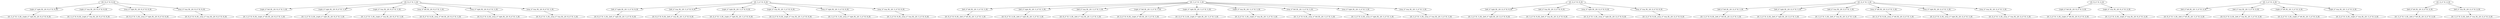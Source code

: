 strict digraph  {
"[(0, 0)_A^(0, 0)_B]";
"[right_A^right_B]__[(0, 0)_A^(0, 0)_B]";
"[(0, 1)_A^(0, 1)_B]__[right_A^right_B]__[(0, 0)_A^(0, 0)_B]";
"[right_A^stay_B]__[(0, 0)_A^(0, 0)_B]";
"[(0, 1)_A^(0, 0)_B]__[right_A^stay_B]__[(0, 0)_A^(0, 0)_B]";
"[stay_A^right_B]__[(0, 0)_A^(0, 0)_B]";
"[(0, 0)_A^(0, 1)_B]__[stay_A^right_B]__[(0, 0)_A^(0, 0)_B]";
"[stay_A^stay_B]__[(0, 0)_A^(0, 0)_B]";
"[(0, 0)_A^(0, 0)_B]__[stay_A^stay_B]__[(0, 0)_A^(0, 0)_B]";
"[(0, 0)_A^(0, 1)_B]";
"[right_A^left_B]__[(0, 0)_A^(0, 1)_B]";
"[(0, 1)_A^(0, 0)_B]__[right_A^left_B]__[(0, 0)_A^(0, 1)_B]";
"[right_A^right_B]__[(0, 0)_A^(0, 1)_B]";
"[(0, 1)_A^(0, 2)_B]__[right_A^right_B]__[(0, 0)_A^(0, 1)_B]";
"[right_A^stay_B]__[(0, 0)_A^(0, 1)_B]";
"[(0, 1)_A^(0, 1)_B]__[right_A^stay_B]__[(0, 0)_A^(0, 1)_B]";
"[stay_A^left_B]__[(0, 0)_A^(0, 1)_B]";
"[(0, 0)_A^(0, 0)_B]__[stay_A^left_B]__[(0, 0)_A^(0, 1)_B]";
"[stay_A^right_B]__[(0, 0)_A^(0, 1)_B]";
"[(0, 0)_A^(0, 2)_B]__[stay_A^right_B]__[(0, 0)_A^(0, 1)_B]";
"[stay_A^stay_B]__[(0, 0)_A^(0, 1)_B]";
"[(0, 0)_A^(0, 1)_B]__[stay_A^stay_B]__[(0, 0)_A^(0, 1)_B]";
"[(0, 1)_A^(0, 0)_B]";
"[left_A^right_B]__[(0, 1)_A^(0, 0)_B]";
"[(0, 0)_A^(0, 1)_B]__[left_A^right_B]__[(0, 1)_A^(0, 0)_B]";
"[left_A^stay_B]__[(0, 1)_A^(0, 0)_B]";
"[(0, 0)_A^(0, 0)_B]__[left_A^stay_B]__[(0, 1)_A^(0, 0)_B]";
"[right_A^right_B]__[(0, 1)_A^(0, 0)_B]";
"[(0, 2)_A^(0, 1)_B]__[right_A^right_B]__[(0, 1)_A^(0, 0)_B]";
"[right_A^stay_B]__[(0, 1)_A^(0, 0)_B]";
"[(0, 2)_A^(0, 0)_B]__[right_A^stay_B]__[(0, 1)_A^(0, 0)_B]";
"[stay_A^right_B]__[(0, 1)_A^(0, 0)_B]";
"[(0, 1)_A^(0, 1)_B]__[stay_A^right_B]__[(0, 1)_A^(0, 0)_B]";
"[stay_A^stay_B]__[(0, 1)_A^(0, 0)_B]";
"[(0, 1)_A^(0, 0)_B]__[stay_A^stay_B]__[(0, 1)_A^(0, 0)_B]";
"[(0, 1)_A^(0, 1)_B]";
"[left_A^left_B]__[(0, 1)_A^(0, 1)_B]";
"[(0, 0)_A^(0, 0)_B]__[left_A^left_B]__[(0, 1)_A^(0, 1)_B]";
"[left_A^right_B]__[(0, 1)_A^(0, 1)_B]";
"[(0, 0)_A^(0, 2)_B]__[left_A^right_B]__[(0, 1)_A^(0, 1)_B]";
"[left_A^stay_B]__[(0, 1)_A^(0, 1)_B]";
"[(0, 0)_A^(0, 1)_B]__[left_A^stay_B]__[(0, 1)_A^(0, 1)_B]";
"[right_A^left_B]__[(0, 1)_A^(0, 1)_B]";
"[(0, 2)_A^(0, 0)_B]__[right_A^left_B]__[(0, 1)_A^(0, 1)_B]";
"[right_A^right_B]__[(0, 1)_A^(0, 1)_B]";
"[(0, 2)_A^(0, 2)_B]__[right_A^right_B]__[(0, 1)_A^(0, 1)_B]";
"[right_A^stay_B]__[(0, 1)_A^(0, 1)_B]";
"[(0, 2)_A^(0, 1)_B]__[right_A^stay_B]__[(0, 1)_A^(0, 1)_B]";
"[stay_A^left_B]__[(0, 1)_A^(0, 1)_B]";
"[(0, 1)_A^(0, 0)_B]__[stay_A^left_B]__[(0, 1)_A^(0, 1)_B]";
"[stay_A^right_B]__[(0, 1)_A^(0, 1)_B]";
"[(0, 1)_A^(0, 2)_B]__[stay_A^right_B]__[(0, 1)_A^(0, 1)_B]";
"[stay_A^stay_B]__[(0, 1)_A^(0, 1)_B]";
"[(0, 1)_A^(0, 1)_B]__[stay_A^stay_B]__[(0, 1)_A^(0, 1)_B]";
"[(0, 2)_A^(0, 0)_B]";
"[left_A^right_B]__[(0, 2)_A^(0, 0)_B]";
"[(0, 1)_A^(0, 1)_B]__[left_A^right_B]__[(0, 2)_A^(0, 0)_B]";
"[left_A^stay_B]__[(0, 2)_A^(0, 0)_B]";
"[(0, 1)_A^(0, 0)_B]__[left_A^stay_B]__[(0, 2)_A^(0, 0)_B]";
"[stay_A^right_B]__[(0, 2)_A^(0, 0)_B]";
"[(0, 2)_A^(0, 1)_B]__[stay_A^right_B]__[(0, 2)_A^(0, 0)_B]";
"[stay_A^stay_B]__[(0, 2)_A^(0, 0)_B]";
"[(0, 2)_A^(0, 0)_B]__[stay_A^stay_B]__[(0, 2)_A^(0, 0)_B]";
"[(0, 2)_A^(0, 1)_B]";
"[left_A^left_B]__[(0, 2)_A^(0, 1)_B]";
"[(0, 1)_A^(0, 0)_B]__[left_A^left_B]__[(0, 2)_A^(0, 1)_B]";
"[left_A^right_B]__[(0, 2)_A^(0, 1)_B]";
"[(0, 1)_A^(0, 2)_B]__[left_A^right_B]__[(0, 2)_A^(0, 1)_B]";
"[left_A^stay_B]__[(0, 2)_A^(0, 1)_B]";
"[(0, 1)_A^(0, 1)_B]__[left_A^stay_B]__[(0, 2)_A^(0, 1)_B]";
"[stay_A^left_B]__[(0, 2)_A^(0, 1)_B]";
"[(0, 2)_A^(0, 0)_B]__[stay_A^left_B]__[(0, 2)_A^(0, 1)_B]";
"[stay_A^right_B]__[(0, 2)_A^(0, 1)_B]";
"[(0, 2)_A^(0, 2)_B]__[stay_A^right_B]__[(0, 2)_A^(0, 1)_B]";
"[stay_A^stay_B]__[(0, 2)_A^(0, 1)_B]";
"[(0, 2)_A^(0, 1)_B]__[stay_A^stay_B]__[(0, 2)_A^(0, 1)_B]";
"[(0, 0)_A^(0, 2)_B]";
"[right_A^left_B]__[(0, 0)_A^(0, 2)_B]";
"[(0, 1)_A^(0, 1)_B]__[right_A^left_B]__[(0, 0)_A^(0, 2)_B]";
"[right_A^stay_B]__[(0, 0)_A^(0, 2)_B]";
"[(0, 1)_A^(0, 2)_B]__[right_A^stay_B]__[(0, 0)_A^(0, 2)_B]";
"[(0, 1)_A^(0, 2)_B]";
"[left_A^left_B]__[(0, 1)_A^(0, 2)_B]";
"[(0, 0)_A^(0, 1)_B]__[left_A^left_B]__[(0, 1)_A^(0, 2)_B]";
"[left_A^stay_B]__[(0, 1)_A^(0, 2)_B]";
"[(0, 0)_A^(0, 2)_B]__[left_A^stay_B]__[(0, 1)_A^(0, 2)_B]";
"[right_A^left_B]__[(0, 1)_A^(0, 2)_B]";
"[(0, 2)_A^(0, 1)_B]__[right_A^left_B]__[(0, 1)_A^(0, 2)_B]";
"[right_A^stay_B]__[(0, 1)_A^(0, 2)_B]";
"[(0, 2)_A^(0, 2)_B]__[right_A^stay_B]__[(0, 1)_A^(0, 2)_B]";
"[(0, 2)_A^(0, 2)_B]";
"[left_A^left_B]__[(0, 2)_A^(0, 2)_B]";
"[(0, 1)_A^(0, 1)_B]__[left_A^left_B]__[(0, 2)_A^(0, 2)_B]";
"[left_A^stay_B]__[(0, 2)_A^(0, 2)_B]";
"[(0, 1)_A^(0, 2)_B]__[left_A^stay_B]__[(0, 2)_A^(0, 2)_B]";
"[(0, 0)_A^(0, 0)_B]" -> "[right_A^right_B]__[(0, 0)_A^(0, 0)_B]";
"[(0, 0)_A^(0, 0)_B]" -> "[right_A^stay_B]__[(0, 0)_A^(0, 0)_B]";
"[(0, 0)_A^(0, 0)_B]" -> "[stay_A^right_B]__[(0, 0)_A^(0, 0)_B]";
"[(0, 0)_A^(0, 0)_B]" -> "[stay_A^stay_B]__[(0, 0)_A^(0, 0)_B]";
"[right_A^right_B]__[(0, 0)_A^(0, 0)_B]" -> "[(0, 1)_A^(0, 1)_B]__[right_A^right_B]__[(0, 0)_A^(0, 0)_B]"  [weight="1.0"];
"[right_A^stay_B]__[(0, 0)_A^(0, 0)_B]" -> "[(0, 1)_A^(0, 0)_B]__[right_A^stay_B]__[(0, 0)_A^(0, 0)_B]"  [weight="1.0"];
"[stay_A^right_B]__[(0, 0)_A^(0, 0)_B]" -> "[(0, 0)_A^(0, 1)_B]__[stay_A^right_B]__[(0, 0)_A^(0, 0)_B]"  [weight="1.0"];
"[stay_A^stay_B]__[(0, 0)_A^(0, 0)_B]" -> "[(0, 0)_A^(0, 0)_B]__[stay_A^stay_B]__[(0, 0)_A^(0, 0)_B]"  [weight="1.0"];
"[(0, 0)_A^(0, 1)_B]" -> "[right_A^left_B]__[(0, 0)_A^(0, 1)_B]";
"[(0, 0)_A^(0, 1)_B]" -> "[right_A^right_B]__[(0, 0)_A^(0, 1)_B]";
"[(0, 0)_A^(0, 1)_B]" -> "[right_A^stay_B]__[(0, 0)_A^(0, 1)_B]";
"[(0, 0)_A^(0, 1)_B]" -> "[stay_A^left_B]__[(0, 0)_A^(0, 1)_B]";
"[(0, 0)_A^(0, 1)_B]" -> "[stay_A^right_B]__[(0, 0)_A^(0, 1)_B]";
"[(0, 0)_A^(0, 1)_B]" -> "[stay_A^stay_B]__[(0, 0)_A^(0, 1)_B]";
"[right_A^left_B]__[(0, 0)_A^(0, 1)_B]" -> "[(0, 1)_A^(0, 0)_B]__[right_A^left_B]__[(0, 0)_A^(0, 1)_B]"  [weight="1.0"];
"[right_A^right_B]__[(0, 0)_A^(0, 1)_B]" -> "[(0, 1)_A^(0, 2)_B]__[right_A^right_B]__[(0, 0)_A^(0, 1)_B]"  [weight="1.0"];
"[right_A^stay_B]__[(0, 0)_A^(0, 1)_B]" -> "[(0, 1)_A^(0, 1)_B]__[right_A^stay_B]__[(0, 0)_A^(0, 1)_B]"  [weight="1.0"];
"[stay_A^left_B]__[(0, 0)_A^(0, 1)_B]" -> "[(0, 0)_A^(0, 0)_B]__[stay_A^left_B]__[(0, 0)_A^(0, 1)_B]"  [weight="1.0"];
"[stay_A^right_B]__[(0, 0)_A^(0, 1)_B]" -> "[(0, 0)_A^(0, 2)_B]__[stay_A^right_B]__[(0, 0)_A^(0, 1)_B]"  [weight="1.0"];
"[stay_A^stay_B]__[(0, 0)_A^(0, 1)_B]" -> "[(0, 0)_A^(0, 1)_B]__[stay_A^stay_B]__[(0, 0)_A^(0, 1)_B]"  [weight="1.0"];
"[(0, 1)_A^(0, 0)_B]" -> "[left_A^right_B]__[(0, 1)_A^(0, 0)_B]";
"[(0, 1)_A^(0, 0)_B]" -> "[left_A^stay_B]__[(0, 1)_A^(0, 0)_B]";
"[(0, 1)_A^(0, 0)_B]" -> "[right_A^right_B]__[(0, 1)_A^(0, 0)_B]";
"[(0, 1)_A^(0, 0)_B]" -> "[right_A^stay_B]__[(0, 1)_A^(0, 0)_B]";
"[(0, 1)_A^(0, 0)_B]" -> "[stay_A^right_B]__[(0, 1)_A^(0, 0)_B]";
"[(0, 1)_A^(0, 0)_B]" -> "[stay_A^stay_B]__[(0, 1)_A^(0, 0)_B]";
"[left_A^right_B]__[(0, 1)_A^(0, 0)_B]" -> "[(0, 0)_A^(0, 1)_B]__[left_A^right_B]__[(0, 1)_A^(0, 0)_B]"  [weight="1.0"];
"[left_A^stay_B]__[(0, 1)_A^(0, 0)_B]" -> "[(0, 0)_A^(0, 0)_B]__[left_A^stay_B]__[(0, 1)_A^(0, 0)_B]"  [weight="1.0"];
"[right_A^right_B]__[(0, 1)_A^(0, 0)_B]" -> "[(0, 2)_A^(0, 1)_B]__[right_A^right_B]__[(0, 1)_A^(0, 0)_B]"  [weight="1.0"];
"[right_A^stay_B]__[(0, 1)_A^(0, 0)_B]" -> "[(0, 2)_A^(0, 0)_B]__[right_A^stay_B]__[(0, 1)_A^(0, 0)_B]"  [weight="1.0"];
"[stay_A^right_B]__[(0, 1)_A^(0, 0)_B]" -> "[(0, 1)_A^(0, 1)_B]__[stay_A^right_B]__[(0, 1)_A^(0, 0)_B]"  [weight="1.0"];
"[stay_A^stay_B]__[(0, 1)_A^(0, 0)_B]" -> "[(0, 1)_A^(0, 0)_B]__[stay_A^stay_B]__[(0, 1)_A^(0, 0)_B]"  [weight="1.0"];
"[(0, 1)_A^(0, 1)_B]" -> "[left_A^left_B]__[(0, 1)_A^(0, 1)_B]";
"[(0, 1)_A^(0, 1)_B]" -> "[left_A^right_B]__[(0, 1)_A^(0, 1)_B]";
"[(0, 1)_A^(0, 1)_B]" -> "[left_A^stay_B]__[(0, 1)_A^(0, 1)_B]";
"[(0, 1)_A^(0, 1)_B]" -> "[right_A^left_B]__[(0, 1)_A^(0, 1)_B]";
"[(0, 1)_A^(0, 1)_B]" -> "[right_A^right_B]__[(0, 1)_A^(0, 1)_B]";
"[(0, 1)_A^(0, 1)_B]" -> "[right_A^stay_B]__[(0, 1)_A^(0, 1)_B]";
"[(0, 1)_A^(0, 1)_B]" -> "[stay_A^left_B]__[(0, 1)_A^(0, 1)_B]";
"[(0, 1)_A^(0, 1)_B]" -> "[stay_A^right_B]__[(0, 1)_A^(0, 1)_B]";
"[(0, 1)_A^(0, 1)_B]" -> "[stay_A^stay_B]__[(0, 1)_A^(0, 1)_B]";
"[left_A^left_B]__[(0, 1)_A^(0, 1)_B]" -> "[(0, 0)_A^(0, 0)_B]__[left_A^left_B]__[(0, 1)_A^(0, 1)_B]"  [weight="1.0"];
"[left_A^right_B]__[(0, 1)_A^(0, 1)_B]" -> "[(0, 0)_A^(0, 2)_B]__[left_A^right_B]__[(0, 1)_A^(0, 1)_B]"  [weight="1.0"];
"[left_A^stay_B]__[(0, 1)_A^(0, 1)_B]" -> "[(0, 0)_A^(0, 1)_B]__[left_A^stay_B]__[(0, 1)_A^(0, 1)_B]"  [weight="1.0"];
"[right_A^left_B]__[(0, 1)_A^(0, 1)_B]" -> "[(0, 2)_A^(0, 0)_B]__[right_A^left_B]__[(0, 1)_A^(0, 1)_B]"  [weight="1.0"];
"[right_A^right_B]__[(0, 1)_A^(0, 1)_B]" -> "[(0, 2)_A^(0, 2)_B]__[right_A^right_B]__[(0, 1)_A^(0, 1)_B]"  [weight="1.0"];
"[right_A^stay_B]__[(0, 1)_A^(0, 1)_B]" -> "[(0, 2)_A^(0, 1)_B]__[right_A^stay_B]__[(0, 1)_A^(0, 1)_B]"  [weight="1.0"];
"[stay_A^left_B]__[(0, 1)_A^(0, 1)_B]" -> "[(0, 1)_A^(0, 0)_B]__[stay_A^left_B]__[(0, 1)_A^(0, 1)_B]"  [weight="1.0"];
"[stay_A^right_B]__[(0, 1)_A^(0, 1)_B]" -> "[(0, 1)_A^(0, 2)_B]__[stay_A^right_B]__[(0, 1)_A^(0, 1)_B]"  [weight="1.0"];
"[stay_A^stay_B]__[(0, 1)_A^(0, 1)_B]" -> "[(0, 1)_A^(0, 1)_B]__[stay_A^stay_B]__[(0, 1)_A^(0, 1)_B]"  [weight="1.0"];
"[(0, 2)_A^(0, 0)_B]" -> "[left_A^right_B]__[(0, 2)_A^(0, 0)_B]";
"[(0, 2)_A^(0, 0)_B]" -> "[left_A^stay_B]__[(0, 2)_A^(0, 0)_B]";
"[(0, 2)_A^(0, 0)_B]" -> "[stay_A^right_B]__[(0, 2)_A^(0, 0)_B]";
"[(0, 2)_A^(0, 0)_B]" -> "[stay_A^stay_B]__[(0, 2)_A^(0, 0)_B]";
"[left_A^right_B]__[(0, 2)_A^(0, 0)_B]" -> "[(0, 1)_A^(0, 1)_B]__[left_A^right_B]__[(0, 2)_A^(0, 0)_B]"  [weight="1.0"];
"[left_A^stay_B]__[(0, 2)_A^(0, 0)_B]" -> "[(0, 1)_A^(0, 0)_B]__[left_A^stay_B]__[(0, 2)_A^(0, 0)_B]"  [weight="1.0"];
"[stay_A^right_B]__[(0, 2)_A^(0, 0)_B]" -> "[(0, 2)_A^(0, 1)_B]__[stay_A^right_B]__[(0, 2)_A^(0, 0)_B]"  [weight="1.0"];
"[stay_A^stay_B]__[(0, 2)_A^(0, 0)_B]" -> "[(0, 2)_A^(0, 0)_B]__[stay_A^stay_B]__[(0, 2)_A^(0, 0)_B]"  [weight="1.0"];
"[(0, 2)_A^(0, 1)_B]" -> "[left_A^left_B]__[(0, 2)_A^(0, 1)_B]";
"[(0, 2)_A^(0, 1)_B]" -> "[left_A^right_B]__[(0, 2)_A^(0, 1)_B]";
"[(0, 2)_A^(0, 1)_B]" -> "[left_A^stay_B]__[(0, 2)_A^(0, 1)_B]";
"[(0, 2)_A^(0, 1)_B]" -> "[stay_A^left_B]__[(0, 2)_A^(0, 1)_B]";
"[(0, 2)_A^(0, 1)_B]" -> "[stay_A^right_B]__[(0, 2)_A^(0, 1)_B]";
"[(0, 2)_A^(0, 1)_B]" -> "[stay_A^stay_B]__[(0, 2)_A^(0, 1)_B]";
"[left_A^left_B]__[(0, 2)_A^(0, 1)_B]" -> "[(0, 1)_A^(0, 0)_B]__[left_A^left_B]__[(0, 2)_A^(0, 1)_B]"  [weight="1.0"];
"[left_A^right_B]__[(0, 2)_A^(0, 1)_B]" -> "[(0, 1)_A^(0, 2)_B]__[left_A^right_B]__[(0, 2)_A^(0, 1)_B]"  [weight="1.0"];
"[left_A^stay_B]__[(0, 2)_A^(0, 1)_B]" -> "[(0, 1)_A^(0, 1)_B]__[left_A^stay_B]__[(0, 2)_A^(0, 1)_B]"  [weight="1.0"];
"[stay_A^left_B]__[(0, 2)_A^(0, 1)_B]" -> "[(0, 2)_A^(0, 0)_B]__[stay_A^left_B]__[(0, 2)_A^(0, 1)_B]"  [weight="1.0"];
"[stay_A^right_B]__[(0, 2)_A^(0, 1)_B]" -> "[(0, 2)_A^(0, 2)_B]__[stay_A^right_B]__[(0, 2)_A^(0, 1)_B]"  [weight="1.0"];
"[stay_A^stay_B]__[(0, 2)_A^(0, 1)_B]" -> "[(0, 2)_A^(0, 1)_B]__[stay_A^stay_B]__[(0, 2)_A^(0, 1)_B]"  [weight="1.0"];
"[(0, 0)_A^(0, 2)_B]" -> "[right_A^left_B]__[(0, 0)_A^(0, 2)_B]";
"[(0, 0)_A^(0, 2)_B]" -> "[right_A^stay_B]__[(0, 0)_A^(0, 2)_B]";
"[right_A^left_B]__[(0, 0)_A^(0, 2)_B]" -> "[(0, 1)_A^(0, 1)_B]__[right_A^left_B]__[(0, 0)_A^(0, 2)_B]"  [weight="1.0"];
"[right_A^stay_B]__[(0, 0)_A^(0, 2)_B]" -> "[(0, 1)_A^(0, 2)_B]__[right_A^stay_B]__[(0, 0)_A^(0, 2)_B]"  [weight="1.0"];
"[(0, 1)_A^(0, 2)_B]" -> "[left_A^left_B]__[(0, 1)_A^(0, 2)_B]";
"[(0, 1)_A^(0, 2)_B]" -> "[left_A^stay_B]__[(0, 1)_A^(0, 2)_B]";
"[(0, 1)_A^(0, 2)_B]" -> "[right_A^left_B]__[(0, 1)_A^(0, 2)_B]";
"[(0, 1)_A^(0, 2)_B]" -> "[right_A^stay_B]__[(0, 1)_A^(0, 2)_B]";
"[left_A^left_B]__[(0, 1)_A^(0, 2)_B]" -> "[(0, 0)_A^(0, 1)_B]__[left_A^left_B]__[(0, 1)_A^(0, 2)_B]"  [weight="1.0"];
"[left_A^stay_B]__[(0, 1)_A^(0, 2)_B]" -> "[(0, 0)_A^(0, 2)_B]__[left_A^stay_B]__[(0, 1)_A^(0, 2)_B]"  [weight="1.0"];
"[right_A^left_B]__[(0, 1)_A^(0, 2)_B]" -> "[(0, 2)_A^(0, 1)_B]__[right_A^left_B]__[(0, 1)_A^(0, 2)_B]"  [weight="1.0"];
"[right_A^stay_B]__[(0, 1)_A^(0, 2)_B]" -> "[(0, 2)_A^(0, 2)_B]__[right_A^stay_B]__[(0, 1)_A^(0, 2)_B]"  [weight="1.0"];
"[(0, 2)_A^(0, 2)_B]" -> "[left_A^left_B]__[(0, 2)_A^(0, 2)_B]";
"[(0, 2)_A^(0, 2)_B]" -> "[left_A^stay_B]__[(0, 2)_A^(0, 2)_B]";
"[left_A^left_B]__[(0, 2)_A^(0, 2)_B]" -> "[(0, 1)_A^(0, 1)_B]__[left_A^left_B]__[(0, 2)_A^(0, 2)_B]"  [weight="1.0"];
"[left_A^stay_B]__[(0, 2)_A^(0, 2)_B]" -> "[(0, 1)_A^(0, 2)_B]__[left_A^stay_B]__[(0, 2)_A^(0, 2)_B]"  [weight="1.0"];
}
